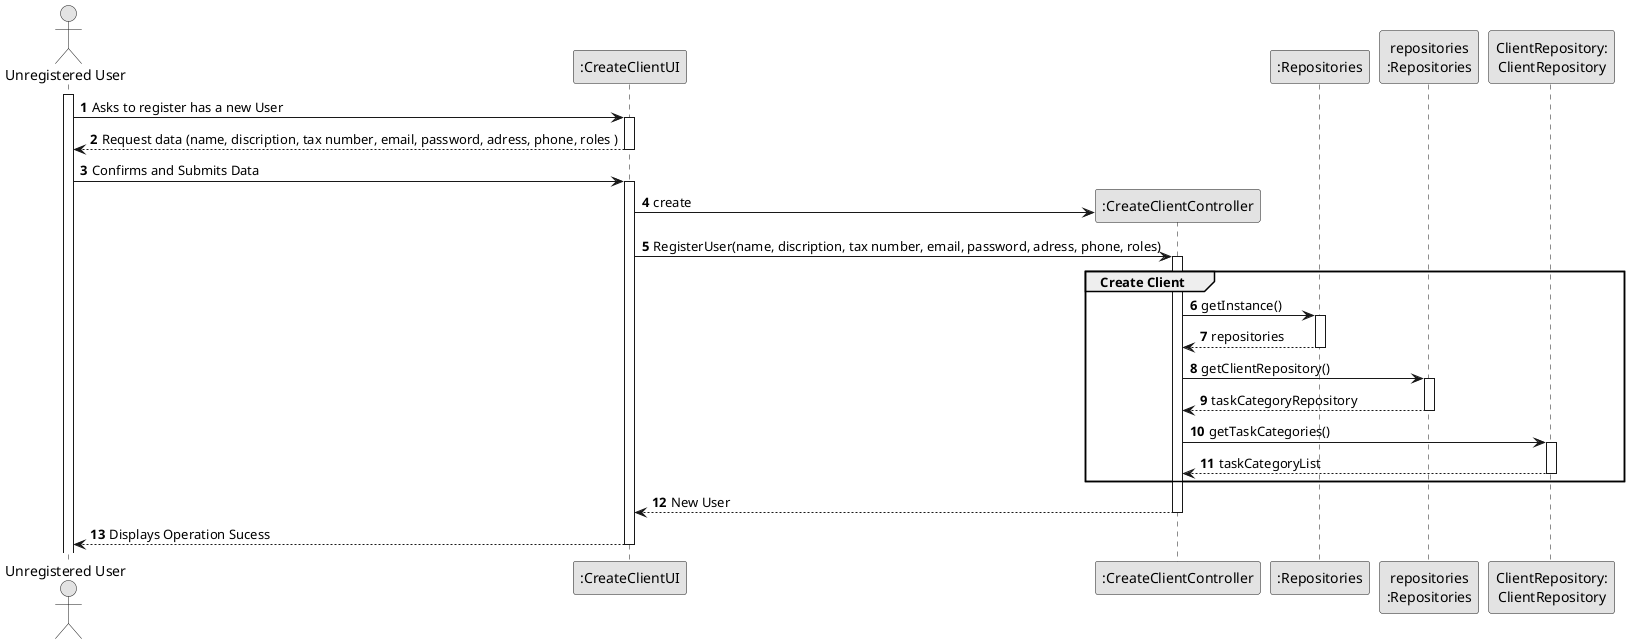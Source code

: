 @startuml
skinparam monochrome true
skinparam packageStyle rectangle
skinparam shadowing false

autonumber

'hide footbox
actor "Unregistered User" as ADM
participant ":CreateClientUI" as UI
participant ":CreateClientController" as CTRL
participant ":Repositories" as RepositorySingleton
participant "repositories\n:Repositories" as PLAT
participant "ClientRepository:\nClientRepository" as ClientRepository


activate ADM

        ADM -> UI : Asks to register has a new User
        activate UI

            UI --> ADM : Request data (name, discription, tax number, email, password, adress, phone, roles )
        deactivate UI

        ADM -> UI : Confirms and Submits Data
        activate UI
            UI -> CTRL** : create

            UI -> CTRL : RegisterUser(name, discription, tax number, email, password, adress, phone, roles)
            activate CTRL



group Create Client
                CTRL -> RepositorySingleton : getInstance()
                activate RepositorySingleton

                    RepositorySingleton --> CTRL: repositories
                deactivate RepositorySingleton

                CTRL -> PLAT : getClientRepository()
                activate PLAT

                    PLAT --> CTRL: taskCategoryRepository
                deactivate PLAT

                CTRL -> ClientRepository : getTaskCategories()
                activate ClientRepository

                    ClientRepository --> CTRL : taskCategoryList
                deactivate ClientRepository
end
                CTRL --> UI : New User
            deactivate CTRL

            UI --> ADM : Displays Operation Sucess
        deactivate UI


@enduml